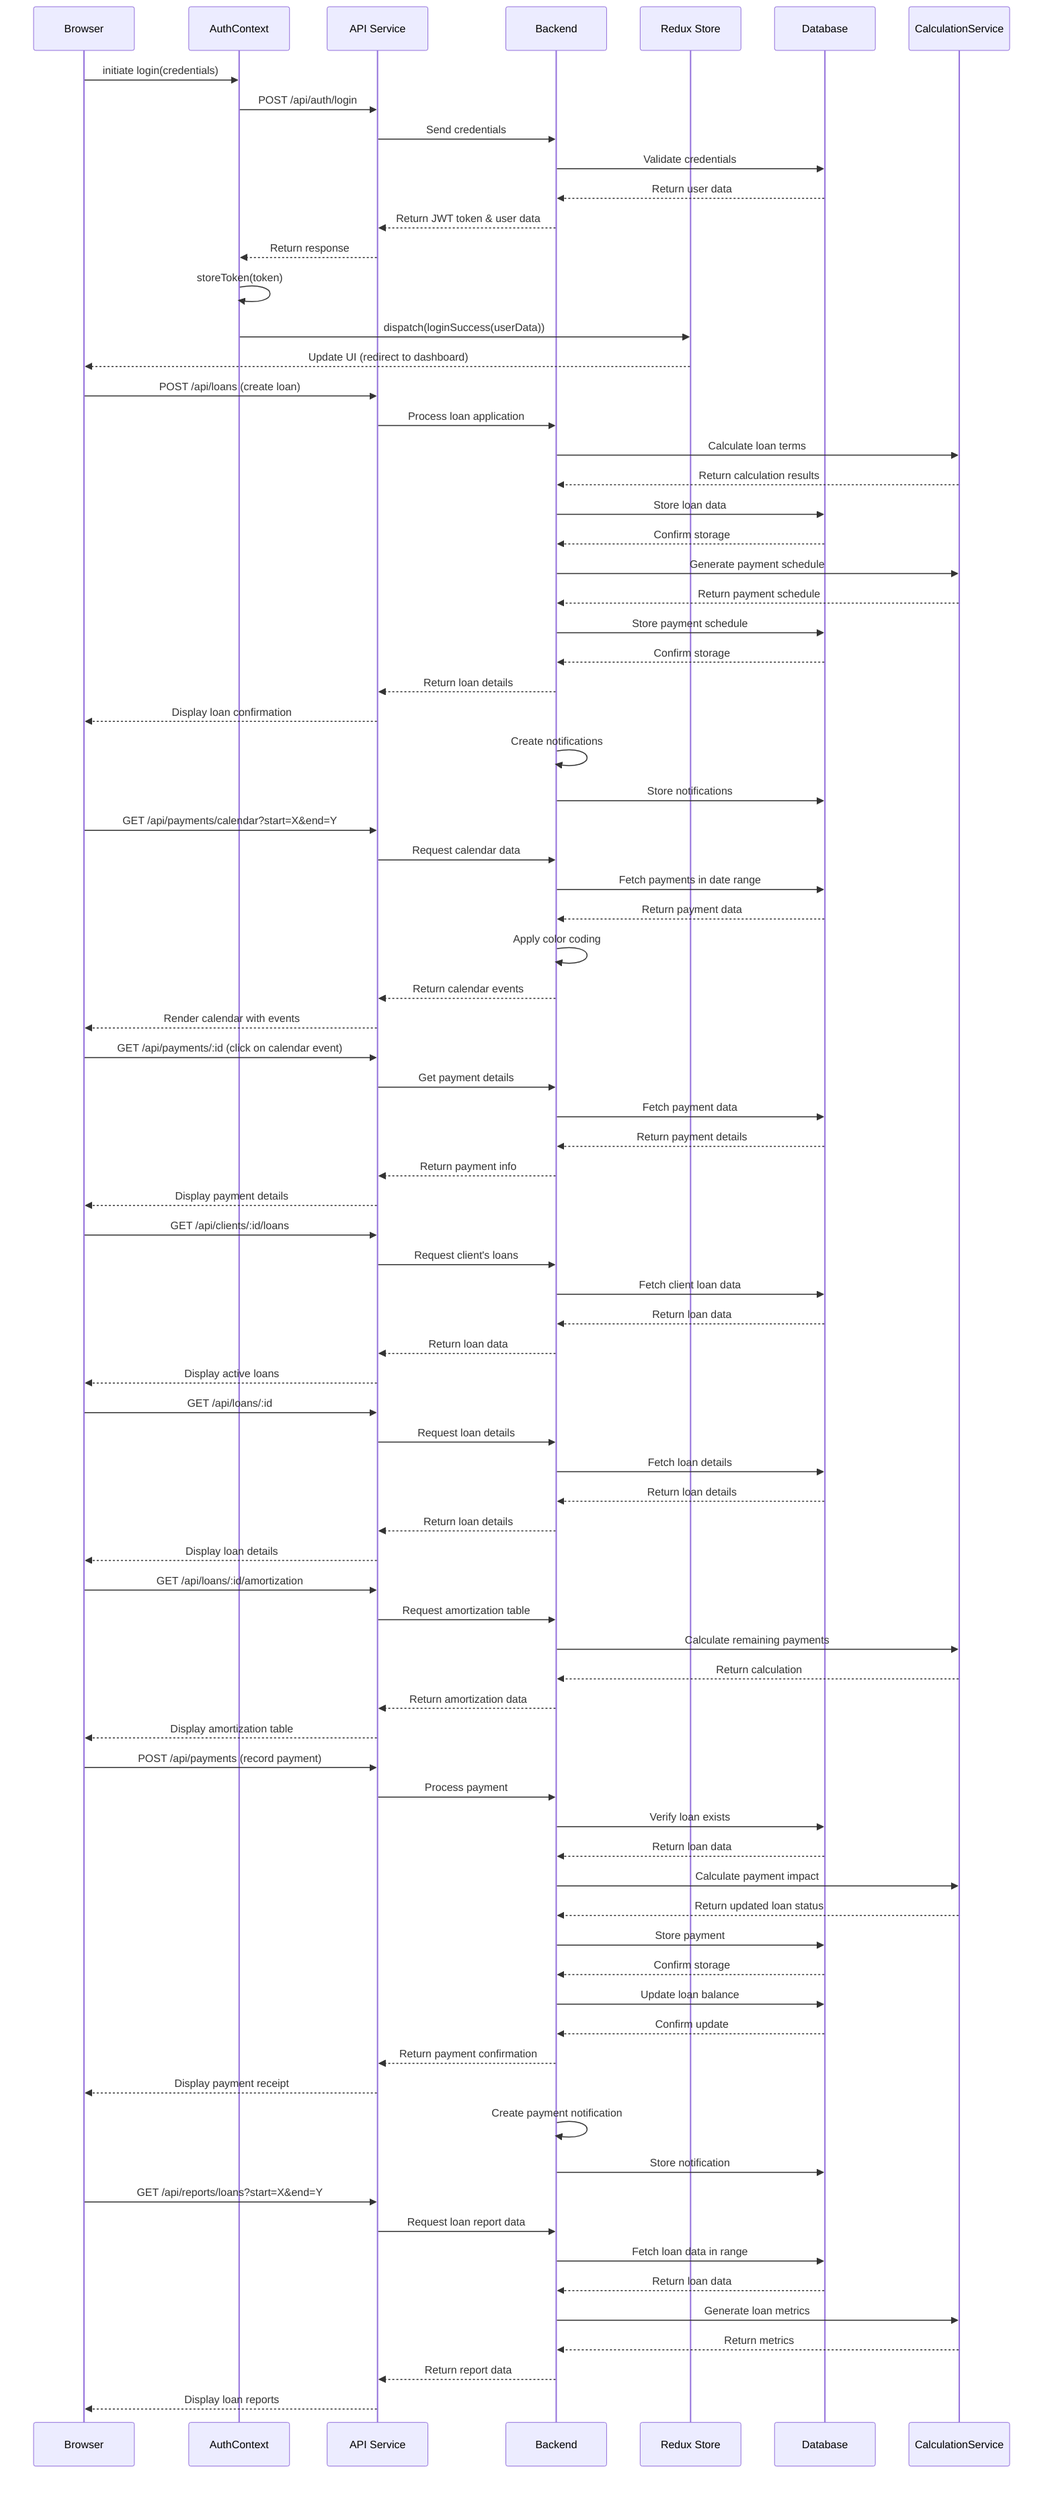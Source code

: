 sequenceDiagram
    participant Client as Browser
    participant AuthC as AuthContext
    participant API as API Service
    participant Back as Backend
    participant Redux as Redux Store
    participant DB as Database
    participant Calc as CalculationService
    
    %% Authentication Flow
    Client->>AuthC: initiate login(credentials)
    AuthC->>API: POST /api/auth/login
    API->>Back: Send credentials
    Back->>DB: Validate credentials
    DB-->>Back: Return user data
    Back-->>API: Return JWT token & user data
    API-->>AuthC: Return response
    AuthC->>AuthC: storeToken(token)
    AuthC->>Redux: dispatch(loginSuccess(userData))
    Redux-->>Client: Update UI (redirect to dashboard)
    
    %% Loan Application Process
    Client->>API: POST /api/loans (create loan)
    API->>Back: Process loan application
    Back->>Calc: Calculate loan terms
    Calc-->>Back: Return calculation results
    Back->>DB: Store loan data
    DB-->>Back: Confirm storage
    Back->>Calc: Generate payment schedule
    Calc-->>Back: Return payment schedule
    Back->>DB: Store payment schedule
    DB-->>Back: Confirm storage
    Back-->>API: Return loan details
    API-->>Client: Display loan confirmation
    Back->>Back: Create notifications
    Back->>DB: Store notifications
    
    %% Payment Calendar Visualization
    Client->>API: GET /api/payments/calendar?start=X&end=Y
    API->>Back: Request calendar data
    Back->>DB: Fetch payments in date range
    DB-->>Back: Return payment data
    Back->>Back: Apply color coding
    Back-->>API: Return calendar events
    API-->>Client: Render calendar with events
    
    Client->>API: GET /api/payments/:id (click on calendar event)
    API->>Back: Get payment details
    Back->>DB: Fetch payment data
    DB-->>Back: Return payment details
    Back-->>API: Return payment info
    API-->>Client: Display payment details
    
    %% Client Loan Status View
    Client->>API: GET /api/clients/:id/loans
    API->>Back: Request client's loans
    Back->>DB: Fetch client loan data
    DB-->>Back: Return loan data
    Back-->>API: Return loan data
    API-->>Client: Display active loans
    
    Client->>API: GET /api/loans/:id
    API->>Back: Request loan details
    Back->>DB: Fetch loan details
    DB-->>Back: Return loan details
    Back-->>API: Return loan details
    API-->>Client: Display loan details
    
    Client->>API: GET /api/loans/:id/amortization
    API->>Back: Request amortization table
    Back->>Calc: Calculate remaining payments
    Calc-->>Back: Return calculation
    Back-->>API: Return amortization data
    API-->>Client: Display amortization table
    
    %% Payment Recording Process
    Client->>API: POST /api/payments (record payment)
    API->>Back: Process payment
    Back->>DB: Verify loan exists
    DB-->>Back: Return loan data
    Back->>Calc: Calculate payment impact
    Calc-->>Back: Return updated loan status
    Back->>DB: Store payment
    DB-->>Back: Confirm storage
    Back->>DB: Update loan balance
    DB-->>Back: Confirm update
    Back-->>API: Return payment confirmation
    API-->>Client: Display payment receipt
    Back->>Back: Create payment notification
    Back->>DB: Store notification
    
    %% Admin Reporting Flow
    Client->>API: GET /api/reports/loans?start=X&end=Y
    API->>Back: Request loan report data
    Back->>DB: Fetch loan data in range
    DB-->>Back: Return loan data
    Back->>Calc: Generate loan metrics
    Calc-->>Back: Return metrics
    Back-->>API: Return report data
    API-->>Client: Display loan reports